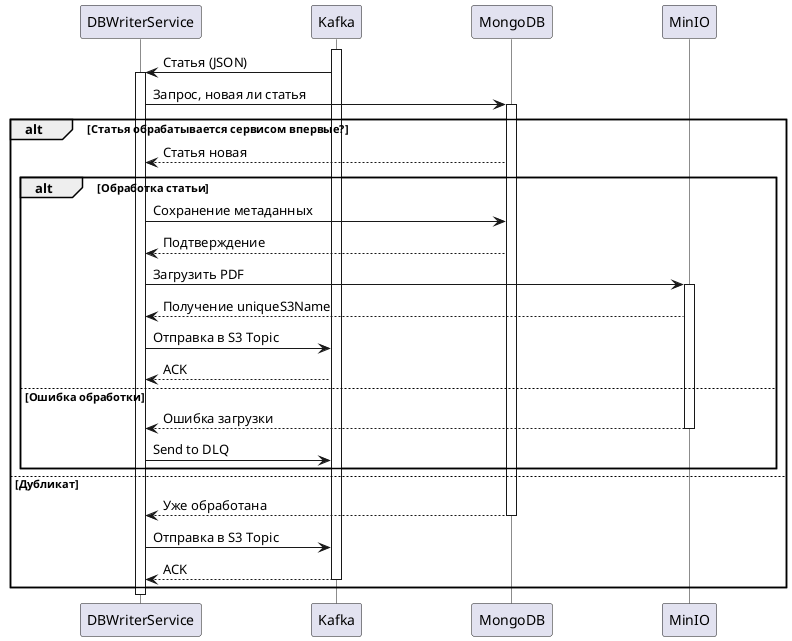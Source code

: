 @startuml
skinparam SequenceMessageSpacing 25
skinparam ParticipantPadding 50
skinparam LifelineStrategy solid

participant "DBWriterService" as DBWriter
participant "Kafka" as Kafka
participant "MongoDB" as MongoDB
participant "MinIO" as MinIO

activate Kafka
Kafka -> DBWriter:  Статья (JSON)
activate DBWriter

DBWriter -> MongoDB:  Запрос, новая ли статья
activate MongoDB

alt Статья обрабатывается сервисом впервые?

    MongoDB --> DBWriter:  Статья новая

    alt Обработка статьи

        DBWriter -> MongoDB:  Сохранение метаданных
        MongoDB --> DBWriter:  Подтверждение

        DBWriter -> MinIO:  Загрузить PDF
        activate MinIO
        MinIO --> DBWriter:  Получение uniqueS3Name

        DBWriter -> Kafka:  Отправка в S3 Topic
        Kafka --> DBWriter:  ACK

    else Ошибка обработки
        MinIO --> DBWriter:  Ошибка загрузки
        deactivate MinIO
        DBWriter -> Kafka:  Send to DLQ

    end

else Дубликат

    MongoDB --> DBWriter:  Уже обработана
    deactivate MongoDB

    DBWriter -> Kafka: Отправка в S3 Topic
    Kafka --> DBWriter: ACK
    deactivate Kafka

end

deactivate DBWriter
@enduml
